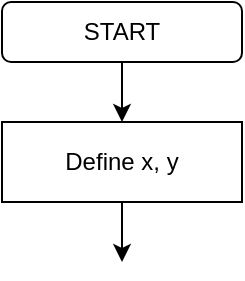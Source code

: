<mxfile version="14.2.4" type="device"><diagram id="UyyrspyBDG6QZDzmz7-w" name="Page-1"><mxGraphModel dx="1422" dy="739" grid="1" gridSize="10" guides="1" tooltips="1" connect="1" arrows="1" fold="1" page="1" pageScale="1" pageWidth="827" pageHeight="1169" math="0" shadow="0"><root><mxCell id="0"/><mxCell id="1" parent="0"/><mxCell id="bu2u6gLuDuiZ9p4DC29l-8" value="" style="edgeStyle=orthogonalEdgeStyle;rounded=0;orthogonalLoop=1;jettySize=auto;html=1;" edge="1" parent="1" source="bu2u6gLuDuiZ9p4DC29l-4" target="bu2u6gLuDuiZ9p4DC29l-5"><mxGeometry relative="1" as="geometry"/></mxCell><mxCell id="bu2u6gLuDuiZ9p4DC29l-4" value="START" style="rounded=1;whiteSpace=wrap;html=1;" vertex="1" parent="1"><mxGeometry x="320" y="40" width="120" height="30" as="geometry"/></mxCell><mxCell id="bu2u6gLuDuiZ9p4DC29l-9" value="" style="edgeStyle=orthogonalEdgeStyle;rounded=0;orthogonalLoop=1;jettySize=auto;html=1;" edge="1" parent="1" source="bu2u6gLuDuiZ9p4DC29l-5"><mxGeometry relative="1" as="geometry"><mxPoint x="380" y="170" as="targetPoint"/></mxGeometry></mxCell><mxCell id="bu2u6gLuDuiZ9p4DC29l-5" value="Define x, y" style="rounded=0;whiteSpace=wrap;html=1;" vertex="1" parent="1"><mxGeometry x="320" y="100" width="120" height="40" as="geometry"/></mxCell></root></mxGraphModel></diagram></mxfile>